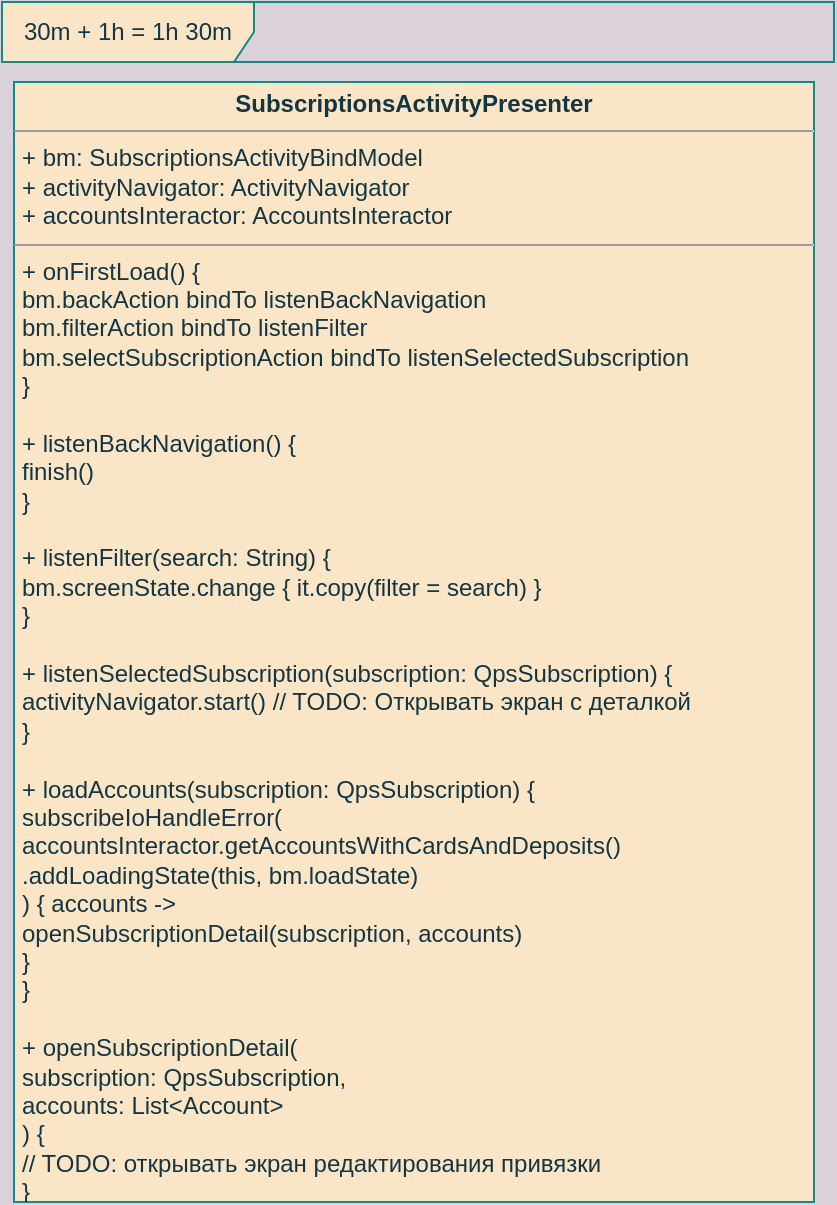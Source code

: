 <mxfile version="20.0.3" type="github">
  <diagram id="KnhzERyS-2ZBzNh-_FEv" name="Page-1">
    <mxGraphModel dx="946" dy="600" grid="1" gridSize="10" guides="1" tooltips="1" connect="1" arrows="1" fold="1" page="1" pageScale="1" pageWidth="827" pageHeight="1169" background="#DAD2D8" math="0" shadow="0">
      <root>
        <mxCell id="0" />
        <mxCell id="1" parent="0" />
        <mxCell id="Zr0ekGKhwLJfg-7IXhRg-1" value="&lt;p style=&quot;margin:0px;margin-top:4px;text-align:center;&quot;&gt;&lt;b&gt;SubscriptionsActivityPresenter&lt;/b&gt;&lt;/p&gt;&lt;hr size=&quot;1&quot;&gt;&lt;p style=&quot;margin:0px;margin-left:4px;&quot;&gt;+ bm: SubscriptionsActivityBindModel&lt;/p&gt;&lt;p style=&quot;margin:0px;margin-left:4px;&quot;&gt;+ activityNavigator: ActivityNavigator&lt;/p&gt;&lt;p style=&quot;margin:0px;margin-left:4px;&quot;&gt;+ accountsInteractor: AccountsInteractor&lt;br&gt;&lt;/p&gt;&lt;hr size=&quot;1&quot;&gt;&lt;p style=&quot;margin:0px;margin-left:4px;&quot;&gt;+ onFirstLoad() {&lt;/p&gt;&lt;p style=&quot;margin:0px;margin-left:4px;&quot;&gt;bm.backAction bindTo listenBackNavigation&lt;/p&gt;&lt;p style=&quot;margin:0px;margin-left:4px;&quot;&gt;bm.filterAction bindTo listenFilter&lt;/p&gt;&lt;p style=&quot;margin:0px;margin-left:4px;&quot;&gt;bm.selectSubscriptionAction bindTo listenSelectedSubscription&lt;/p&gt;&lt;p style=&quot;margin:0px;margin-left:4px;&quot;&gt;}&lt;/p&gt;&lt;p style=&quot;margin:0px;margin-left:4px;&quot;&gt;&lt;br&gt;&lt;/p&gt;&lt;p style=&quot;margin:0px;margin-left:4px;&quot;&gt;+ listenBackNavigation() {&lt;/p&gt;&lt;p style=&quot;margin:0px;margin-left:4px;&quot;&gt;finish()&lt;br&gt;&lt;/p&gt;&lt;p style=&quot;margin:0px;margin-left:4px;&quot;&gt;}&lt;/p&gt;&lt;p style=&quot;margin:0px;margin-left:4px;&quot;&gt;&lt;br&gt;&lt;/p&gt;&lt;p style=&quot;margin:0px;margin-left:4px;&quot;&gt;+ listenFilter(search: String) {&lt;/p&gt;&lt;p style=&quot;margin:0px;margin-left:4px;&quot;&gt;bm.screenState.change { it.copy(filter = search) }&lt;br&gt;&lt;/p&gt;&lt;p style=&quot;margin:0px;margin-left:4px;&quot;&gt;}&lt;/p&gt;&lt;p style=&quot;margin:0px;margin-left:4px;&quot;&gt;&lt;br&gt;&lt;/p&gt;&lt;p style=&quot;margin:0px;margin-left:4px;&quot;&gt;+ listenSelectedSubscription(subscription: QpsSubscription) {&lt;/p&gt;&lt;p style=&quot;margin:0px;margin-left:4px;&quot;&gt;activityNavigator.start() // TODO: Открывать экран с деталкой&lt;br&gt;&lt;/p&gt;&lt;p style=&quot;margin:0px;margin-left:4px;&quot;&gt;}&lt;/p&gt;&lt;p style=&quot;margin:0px;margin-left:4px;&quot;&gt;&lt;br&gt;&lt;/p&gt;&lt;p style=&quot;margin:0px;margin-left:4px;&quot;&gt;+ loadAccounts(subscription: QpsSubscription) {&lt;/p&gt;&lt;p style=&quot;margin:0px;margin-left:4px;&quot;&gt;subscribeIoHandleError(&lt;/p&gt;&lt;p style=&quot;margin:0px;margin-left:4px;&quot;&gt;accountsInteractor.getAccountsWithCardsAndDeposits()&lt;/p&gt;&lt;p style=&quot;margin:0px;margin-left:4px;&quot;&gt;.addLoadingState(this, bm.loadState)&lt;br&gt;&lt;/p&gt;&lt;p style=&quot;margin:0px;margin-left:4px;&quot;&gt;) { accounts -&amp;gt;&lt;br&gt;&lt;/p&gt;&lt;p style=&quot;margin:0px;margin-left:4px;&quot;&gt;openSubscriptionDetail(subscription, accounts)&lt;/p&gt;&lt;p style=&quot;margin:0px;margin-left:4px;&quot;&gt;}&lt;br&gt;&lt;/p&gt;&lt;p style=&quot;margin:0px;margin-left:4px;&quot;&gt;}&lt;/p&gt;&lt;p style=&quot;margin:0px;margin-left:4px;&quot;&gt;&lt;br&gt;&lt;/p&gt;&lt;p style=&quot;margin:0px;margin-left:4px;&quot;&gt;+ openSubscriptionDetail(&lt;/p&gt;&lt;p style=&quot;margin:0px;margin-left:4px;&quot;&gt;subscription: QpsSubscription,&lt;/p&gt;&lt;p style=&quot;margin:0px;margin-left:4px;&quot;&gt;accounts: List&amp;lt;Account&amp;gt;&lt;br&gt;&lt;/p&gt;&lt;p style=&quot;margin:0px;margin-left:4px;&quot;&gt;) {&lt;/p&gt;&lt;p style=&quot;margin:0px;margin-left:4px;&quot;&gt;// TODO: открывать экран редактирования привязки&lt;br&gt;&lt;/p&gt;&lt;p style=&quot;margin:0px;margin-left:4px;&quot;&gt;}&lt;br&gt;&lt;/p&gt;" style="verticalAlign=top;align=left;overflow=fill;fontSize=12;fontFamily=Helvetica;html=1;rounded=0;sketch=0;fontColor=#143642;strokeColor=#0F8B8D;fillColor=#FAE5C7;" vertex="1" parent="1">
          <mxGeometry x="120" y="120" width="400" height="560" as="geometry" />
        </mxCell>
        <mxCell id="Zr0ekGKhwLJfg-7IXhRg-2" value="30m + 1h = 1h 30m" style="shape=umlFrame;whiteSpace=wrap;html=1;rounded=0;sketch=0;fontColor=#143642;strokeColor=#0F8B8D;fillColor=#FAE5C7;width=126;height=30;" vertex="1" parent="1">
          <mxGeometry x="114" y="80" width="416" height="30" as="geometry" />
        </mxCell>
      </root>
    </mxGraphModel>
  </diagram>
</mxfile>
